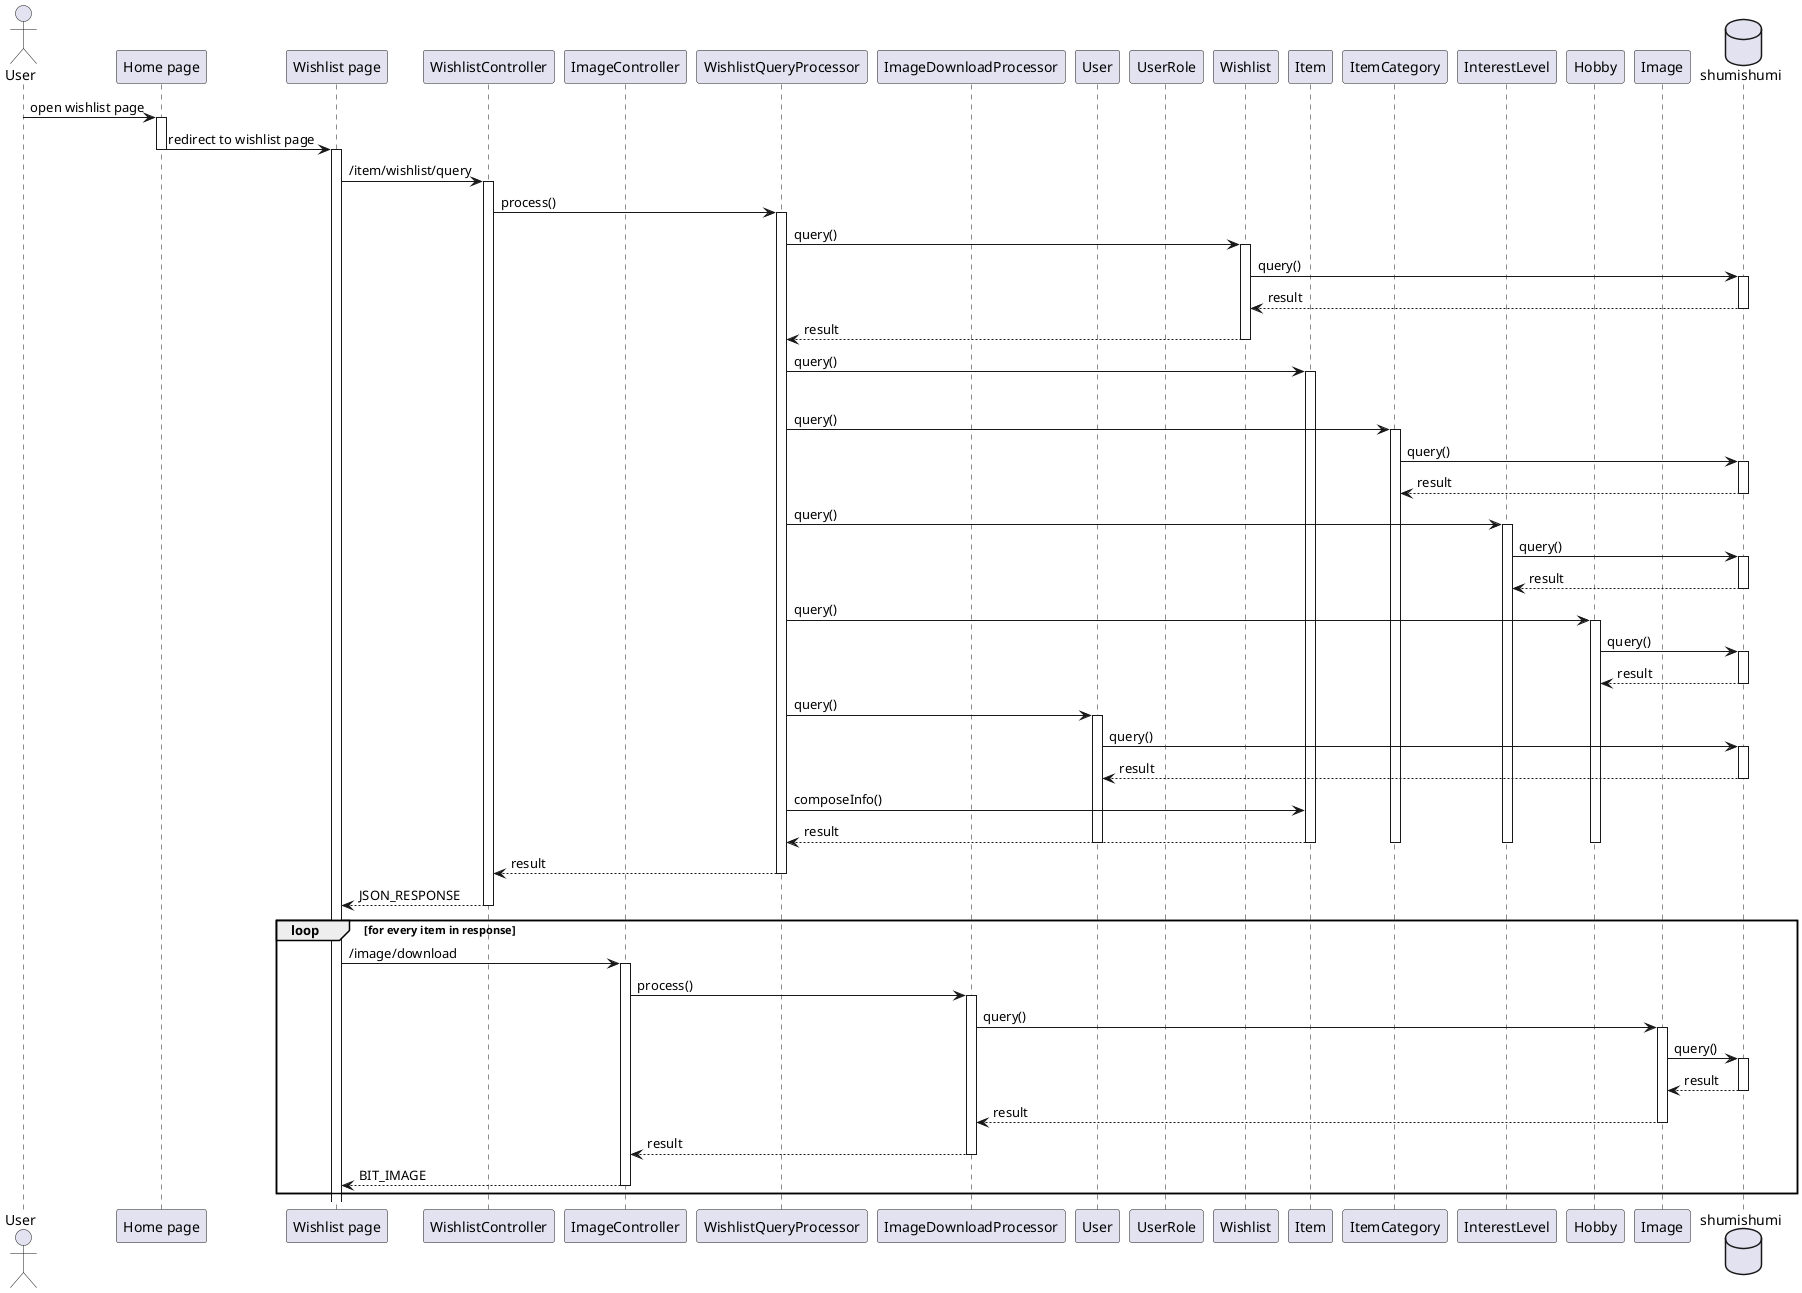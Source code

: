 @startuml query wishlist
'autonumber 1.1.1

actor User as u

' Box "front end"
participant "Home page" as home
participant "Wishlist page" as wishlist
' end box

' Box "back end"
participant WishlistController as wc
participant ImageController as imc

participant WishlistQueryProcessor as wproc
participant ImageDownloadProcessor as downproc

participant User as um
participant UserRole as urm

participant Wishlist as wm
participant Item as im
participant ItemCategory as icm
participant InterestLevel as ilm
participant Hobby as hm

participant Image as img
' end box

database shumishumi as db

u -> home++ : open wishlist page
home -> wishlist --++ : redirect to wishlist page

wishlist -> wc++ : /item/wishlist/query
wc -> wproc++ : process()
wproc -> wm++ : query()
wm -> db++ : query()
return result
return result

wproc -> im++ : query()
loop for every item in result
wproc -> icm++ : query()
icm -> db++: query()
return result

wproc -> ilm++ : query()
ilm -> db++: query()
return result

wproc -> hm++ : query()
hm -> db++: query()
return result
wproc -> um++ : query()
um -> db++: query()
return result
wproc -> im : composeInfo()
wproc <-- im-- : result
deactivate um
deactivate icm
deactivate ilm
deactivate hm

return result
return JSON_RESPONSE

loop for every item in response
    wishlist -> imc++ : /image/download
    imc -> downproc++ : process()
    downproc -> img++ : query()
    img -> db++ : query()
    return result
    return result
    return result
    return BIT_IMAGE
end

@enduml
